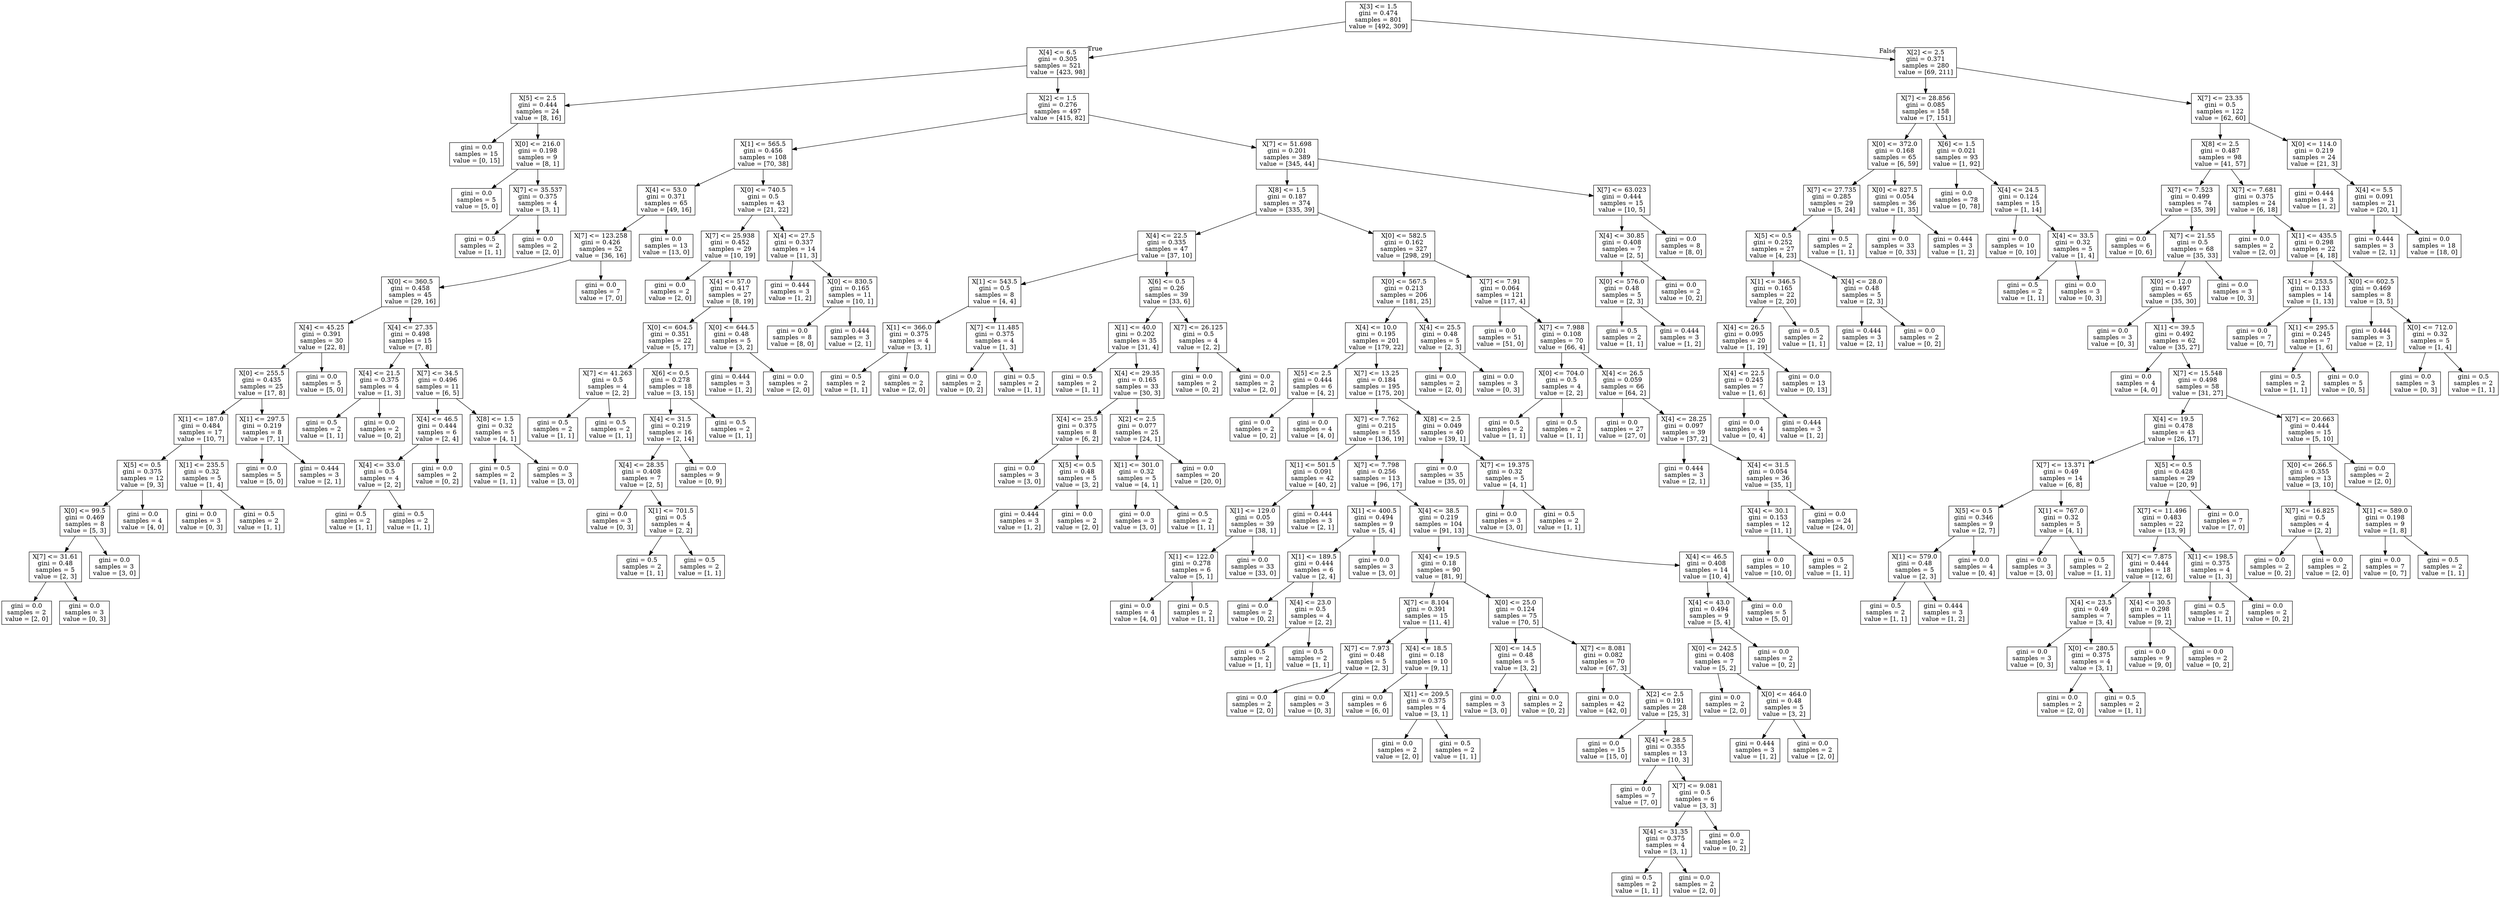 digraph Tree {
node [shape=box] ;
0 [label="X[3] <= 1.5\ngini = 0.474\nsamples = 801\nvalue = [492, 309]"] ;
1 [label="X[4] <= 6.5\ngini = 0.305\nsamples = 521\nvalue = [423, 98]"] ;
0 -> 1 [labeldistance=2.5, labelangle=45, headlabel="True"] ;
2 [label="X[5] <= 2.5\ngini = 0.444\nsamples = 24\nvalue = [8, 16]"] ;
1 -> 2 ;
3 [label="gini = 0.0\nsamples = 15\nvalue = [0, 15]"] ;
2 -> 3 ;
4 [label="X[0] <= 216.0\ngini = 0.198\nsamples = 9\nvalue = [8, 1]"] ;
2 -> 4 ;
5 [label="gini = 0.0\nsamples = 5\nvalue = [5, 0]"] ;
4 -> 5 ;
6 [label="X[7] <= 35.537\ngini = 0.375\nsamples = 4\nvalue = [3, 1]"] ;
4 -> 6 ;
7 [label="gini = 0.5\nsamples = 2\nvalue = [1, 1]"] ;
6 -> 7 ;
8 [label="gini = 0.0\nsamples = 2\nvalue = [2, 0]"] ;
6 -> 8 ;
9 [label="X[2] <= 1.5\ngini = 0.276\nsamples = 497\nvalue = [415, 82]"] ;
1 -> 9 ;
10 [label="X[1] <= 565.5\ngini = 0.456\nsamples = 108\nvalue = [70, 38]"] ;
9 -> 10 ;
11 [label="X[4] <= 53.0\ngini = 0.371\nsamples = 65\nvalue = [49, 16]"] ;
10 -> 11 ;
12 [label="X[7] <= 123.258\ngini = 0.426\nsamples = 52\nvalue = [36, 16]"] ;
11 -> 12 ;
13 [label="X[0] <= 360.5\ngini = 0.458\nsamples = 45\nvalue = [29, 16]"] ;
12 -> 13 ;
14 [label="X[4] <= 45.25\ngini = 0.391\nsamples = 30\nvalue = [22, 8]"] ;
13 -> 14 ;
15 [label="X[0] <= 255.5\ngini = 0.435\nsamples = 25\nvalue = [17, 8]"] ;
14 -> 15 ;
16 [label="X[1] <= 187.0\ngini = 0.484\nsamples = 17\nvalue = [10, 7]"] ;
15 -> 16 ;
17 [label="X[5] <= 0.5\ngini = 0.375\nsamples = 12\nvalue = [9, 3]"] ;
16 -> 17 ;
18 [label="X[0] <= 99.5\ngini = 0.469\nsamples = 8\nvalue = [5, 3]"] ;
17 -> 18 ;
19 [label="X[7] <= 31.61\ngini = 0.48\nsamples = 5\nvalue = [2, 3]"] ;
18 -> 19 ;
20 [label="gini = 0.0\nsamples = 2\nvalue = [2, 0]"] ;
19 -> 20 ;
21 [label="gini = 0.0\nsamples = 3\nvalue = [0, 3]"] ;
19 -> 21 ;
22 [label="gini = 0.0\nsamples = 3\nvalue = [3, 0]"] ;
18 -> 22 ;
23 [label="gini = 0.0\nsamples = 4\nvalue = [4, 0]"] ;
17 -> 23 ;
24 [label="X[1] <= 235.5\ngini = 0.32\nsamples = 5\nvalue = [1, 4]"] ;
16 -> 24 ;
25 [label="gini = 0.0\nsamples = 3\nvalue = [0, 3]"] ;
24 -> 25 ;
26 [label="gini = 0.5\nsamples = 2\nvalue = [1, 1]"] ;
24 -> 26 ;
27 [label="X[1] <= 297.5\ngini = 0.219\nsamples = 8\nvalue = [7, 1]"] ;
15 -> 27 ;
28 [label="gini = 0.0\nsamples = 5\nvalue = [5, 0]"] ;
27 -> 28 ;
29 [label="gini = 0.444\nsamples = 3\nvalue = [2, 1]"] ;
27 -> 29 ;
30 [label="gini = 0.0\nsamples = 5\nvalue = [5, 0]"] ;
14 -> 30 ;
31 [label="X[4] <= 27.35\ngini = 0.498\nsamples = 15\nvalue = [7, 8]"] ;
13 -> 31 ;
32 [label="X[4] <= 21.5\ngini = 0.375\nsamples = 4\nvalue = [1, 3]"] ;
31 -> 32 ;
33 [label="gini = 0.5\nsamples = 2\nvalue = [1, 1]"] ;
32 -> 33 ;
34 [label="gini = 0.0\nsamples = 2\nvalue = [0, 2]"] ;
32 -> 34 ;
35 [label="X[7] <= 34.5\ngini = 0.496\nsamples = 11\nvalue = [6, 5]"] ;
31 -> 35 ;
36 [label="X[4] <= 46.5\ngini = 0.444\nsamples = 6\nvalue = [2, 4]"] ;
35 -> 36 ;
37 [label="X[4] <= 33.0\ngini = 0.5\nsamples = 4\nvalue = [2, 2]"] ;
36 -> 37 ;
38 [label="gini = 0.5\nsamples = 2\nvalue = [1, 1]"] ;
37 -> 38 ;
39 [label="gini = 0.5\nsamples = 2\nvalue = [1, 1]"] ;
37 -> 39 ;
40 [label="gini = 0.0\nsamples = 2\nvalue = [0, 2]"] ;
36 -> 40 ;
41 [label="X[8] <= 1.5\ngini = 0.32\nsamples = 5\nvalue = [4, 1]"] ;
35 -> 41 ;
42 [label="gini = 0.5\nsamples = 2\nvalue = [1, 1]"] ;
41 -> 42 ;
43 [label="gini = 0.0\nsamples = 3\nvalue = [3, 0]"] ;
41 -> 43 ;
44 [label="gini = 0.0\nsamples = 7\nvalue = [7, 0]"] ;
12 -> 44 ;
45 [label="gini = 0.0\nsamples = 13\nvalue = [13, 0]"] ;
11 -> 45 ;
46 [label="X[0] <= 740.5\ngini = 0.5\nsamples = 43\nvalue = [21, 22]"] ;
10 -> 46 ;
47 [label="X[7] <= 25.938\ngini = 0.452\nsamples = 29\nvalue = [10, 19]"] ;
46 -> 47 ;
48 [label="gini = 0.0\nsamples = 2\nvalue = [2, 0]"] ;
47 -> 48 ;
49 [label="X[4] <= 57.0\ngini = 0.417\nsamples = 27\nvalue = [8, 19]"] ;
47 -> 49 ;
50 [label="X[0] <= 604.5\ngini = 0.351\nsamples = 22\nvalue = [5, 17]"] ;
49 -> 50 ;
51 [label="X[7] <= 41.263\ngini = 0.5\nsamples = 4\nvalue = [2, 2]"] ;
50 -> 51 ;
52 [label="gini = 0.5\nsamples = 2\nvalue = [1, 1]"] ;
51 -> 52 ;
53 [label="gini = 0.5\nsamples = 2\nvalue = [1, 1]"] ;
51 -> 53 ;
54 [label="X[6] <= 0.5\ngini = 0.278\nsamples = 18\nvalue = [3, 15]"] ;
50 -> 54 ;
55 [label="X[4] <= 31.5\ngini = 0.219\nsamples = 16\nvalue = [2, 14]"] ;
54 -> 55 ;
56 [label="X[4] <= 28.35\ngini = 0.408\nsamples = 7\nvalue = [2, 5]"] ;
55 -> 56 ;
57 [label="gini = 0.0\nsamples = 3\nvalue = [0, 3]"] ;
56 -> 57 ;
58 [label="X[1] <= 701.5\ngini = 0.5\nsamples = 4\nvalue = [2, 2]"] ;
56 -> 58 ;
59 [label="gini = 0.5\nsamples = 2\nvalue = [1, 1]"] ;
58 -> 59 ;
60 [label="gini = 0.5\nsamples = 2\nvalue = [1, 1]"] ;
58 -> 60 ;
61 [label="gini = 0.0\nsamples = 9\nvalue = [0, 9]"] ;
55 -> 61 ;
62 [label="gini = 0.5\nsamples = 2\nvalue = [1, 1]"] ;
54 -> 62 ;
63 [label="X[0] <= 644.5\ngini = 0.48\nsamples = 5\nvalue = [3, 2]"] ;
49 -> 63 ;
64 [label="gini = 0.444\nsamples = 3\nvalue = [1, 2]"] ;
63 -> 64 ;
65 [label="gini = 0.0\nsamples = 2\nvalue = [2, 0]"] ;
63 -> 65 ;
66 [label="X[4] <= 27.5\ngini = 0.337\nsamples = 14\nvalue = [11, 3]"] ;
46 -> 66 ;
67 [label="gini = 0.444\nsamples = 3\nvalue = [1, 2]"] ;
66 -> 67 ;
68 [label="X[0] <= 830.5\ngini = 0.165\nsamples = 11\nvalue = [10, 1]"] ;
66 -> 68 ;
69 [label="gini = 0.0\nsamples = 8\nvalue = [8, 0]"] ;
68 -> 69 ;
70 [label="gini = 0.444\nsamples = 3\nvalue = [2, 1]"] ;
68 -> 70 ;
71 [label="X[7] <= 51.698\ngini = 0.201\nsamples = 389\nvalue = [345, 44]"] ;
9 -> 71 ;
72 [label="X[8] <= 1.5\ngini = 0.187\nsamples = 374\nvalue = [335, 39]"] ;
71 -> 72 ;
73 [label="X[4] <= 22.5\ngini = 0.335\nsamples = 47\nvalue = [37, 10]"] ;
72 -> 73 ;
74 [label="X[1] <= 543.5\ngini = 0.5\nsamples = 8\nvalue = [4, 4]"] ;
73 -> 74 ;
75 [label="X[1] <= 366.0\ngini = 0.375\nsamples = 4\nvalue = [3, 1]"] ;
74 -> 75 ;
76 [label="gini = 0.5\nsamples = 2\nvalue = [1, 1]"] ;
75 -> 76 ;
77 [label="gini = 0.0\nsamples = 2\nvalue = [2, 0]"] ;
75 -> 77 ;
78 [label="X[7] <= 11.485\ngini = 0.375\nsamples = 4\nvalue = [1, 3]"] ;
74 -> 78 ;
79 [label="gini = 0.0\nsamples = 2\nvalue = [0, 2]"] ;
78 -> 79 ;
80 [label="gini = 0.5\nsamples = 2\nvalue = [1, 1]"] ;
78 -> 80 ;
81 [label="X[6] <= 0.5\ngini = 0.26\nsamples = 39\nvalue = [33, 6]"] ;
73 -> 81 ;
82 [label="X[1] <= 40.0\ngini = 0.202\nsamples = 35\nvalue = [31, 4]"] ;
81 -> 82 ;
83 [label="gini = 0.5\nsamples = 2\nvalue = [1, 1]"] ;
82 -> 83 ;
84 [label="X[4] <= 29.35\ngini = 0.165\nsamples = 33\nvalue = [30, 3]"] ;
82 -> 84 ;
85 [label="X[4] <= 25.5\ngini = 0.375\nsamples = 8\nvalue = [6, 2]"] ;
84 -> 85 ;
86 [label="gini = 0.0\nsamples = 3\nvalue = [3, 0]"] ;
85 -> 86 ;
87 [label="X[5] <= 0.5\ngini = 0.48\nsamples = 5\nvalue = [3, 2]"] ;
85 -> 87 ;
88 [label="gini = 0.444\nsamples = 3\nvalue = [1, 2]"] ;
87 -> 88 ;
89 [label="gini = 0.0\nsamples = 2\nvalue = [2, 0]"] ;
87 -> 89 ;
90 [label="X[2] <= 2.5\ngini = 0.077\nsamples = 25\nvalue = [24, 1]"] ;
84 -> 90 ;
91 [label="X[1] <= 301.0\ngini = 0.32\nsamples = 5\nvalue = [4, 1]"] ;
90 -> 91 ;
92 [label="gini = 0.0\nsamples = 3\nvalue = [3, 0]"] ;
91 -> 92 ;
93 [label="gini = 0.5\nsamples = 2\nvalue = [1, 1]"] ;
91 -> 93 ;
94 [label="gini = 0.0\nsamples = 20\nvalue = [20, 0]"] ;
90 -> 94 ;
95 [label="X[7] <= 26.125\ngini = 0.5\nsamples = 4\nvalue = [2, 2]"] ;
81 -> 95 ;
96 [label="gini = 0.0\nsamples = 2\nvalue = [0, 2]"] ;
95 -> 96 ;
97 [label="gini = 0.0\nsamples = 2\nvalue = [2, 0]"] ;
95 -> 97 ;
98 [label="X[0] <= 582.5\ngini = 0.162\nsamples = 327\nvalue = [298, 29]"] ;
72 -> 98 ;
99 [label="X[0] <= 567.5\ngini = 0.213\nsamples = 206\nvalue = [181, 25]"] ;
98 -> 99 ;
100 [label="X[4] <= 10.0\ngini = 0.195\nsamples = 201\nvalue = [179, 22]"] ;
99 -> 100 ;
101 [label="X[5] <= 2.5\ngini = 0.444\nsamples = 6\nvalue = [4, 2]"] ;
100 -> 101 ;
102 [label="gini = 0.0\nsamples = 2\nvalue = [0, 2]"] ;
101 -> 102 ;
103 [label="gini = 0.0\nsamples = 4\nvalue = [4, 0]"] ;
101 -> 103 ;
104 [label="X[7] <= 13.25\ngini = 0.184\nsamples = 195\nvalue = [175, 20]"] ;
100 -> 104 ;
105 [label="X[7] <= 7.762\ngini = 0.215\nsamples = 155\nvalue = [136, 19]"] ;
104 -> 105 ;
106 [label="X[1] <= 501.5\ngini = 0.091\nsamples = 42\nvalue = [40, 2]"] ;
105 -> 106 ;
107 [label="X[1] <= 129.0\ngini = 0.05\nsamples = 39\nvalue = [38, 1]"] ;
106 -> 107 ;
108 [label="X[1] <= 122.0\ngini = 0.278\nsamples = 6\nvalue = [5, 1]"] ;
107 -> 108 ;
109 [label="gini = 0.0\nsamples = 4\nvalue = [4, 0]"] ;
108 -> 109 ;
110 [label="gini = 0.5\nsamples = 2\nvalue = [1, 1]"] ;
108 -> 110 ;
111 [label="gini = 0.0\nsamples = 33\nvalue = [33, 0]"] ;
107 -> 111 ;
112 [label="gini = 0.444\nsamples = 3\nvalue = [2, 1]"] ;
106 -> 112 ;
113 [label="X[7] <= 7.798\ngini = 0.256\nsamples = 113\nvalue = [96, 17]"] ;
105 -> 113 ;
114 [label="X[1] <= 400.5\ngini = 0.494\nsamples = 9\nvalue = [5, 4]"] ;
113 -> 114 ;
115 [label="X[1] <= 189.5\ngini = 0.444\nsamples = 6\nvalue = [2, 4]"] ;
114 -> 115 ;
116 [label="gini = 0.0\nsamples = 2\nvalue = [0, 2]"] ;
115 -> 116 ;
117 [label="X[4] <= 23.0\ngini = 0.5\nsamples = 4\nvalue = [2, 2]"] ;
115 -> 117 ;
118 [label="gini = 0.5\nsamples = 2\nvalue = [1, 1]"] ;
117 -> 118 ;
119 [label="gini = 0.5\nsamples = 2\nvalue = [1, 1]"] ;
117 -> 119 ;
120 [label="gini = 0.0\nsamples = 3\nvalue = [3, 0]"] ;
114 -> 120 ;
121 [label="X[4] <= 38.5\ngini = 0.219\nsamples = 104\nvalue = [91, 13]"] ;
113 -> 121 ;
122 [label="X[4] <= 19.5\ngini = 0.18\nsamples = 90\nvalue = [81, 9]"] ;
121 -> 122 ;
123 [label="X[7] <= 8.104\ngini = 0.391\nsamples = 15\nvalue = [11, 4]"] ;
122 -> 123 ;
124 [label="X[7] <= 7.973\ngini = 0.48\nsamples = 5\nvalue = [2, 3]"] ;
123 -> 124 ;
125 [label="gini = 0.0\nsamples = 2\nvalue = [2, 0]"] ;
124 -> 125 ;
126 [label="gini = 0.0\nsamples = 3\nvalue = [0, 3]"] ;
124 -> 126 ;
127 [label="X[4] <= 18.5\ngini = 0.18\nsamples = 10\nvalue = [9, 1]"] ;
123 -> 127 ;
128 [label="gini = 0.0\nsamples = 6\nvalue = [6, 0]"] ;
127 -> 128 ;
129 [label="X[1] <= 209.5\ngini = 0.375\nsamples = 4\nvalue = [3, 1]"] ;
127 -> 129 ;
130 [label="gini = 0.0\nsamples = 2\nvalue = [2, 0]"] ;
129 -> 130 ;
131 [label="gini = 0.5\nsamples = 2\nvalue = [1, 1]"] ;
129 -> 131 ;
132 [label="X[0] <= 25.0\ngini = 0.124\nsamples = 75\nvalue = [70, 5]"] ;
122 -> 132 ;
133 [label="X[0] <= 14.5\ngini = 0.48\nsamples = 5\nvalue = [3, 2]"] ;
132 -> 133 ;
134 [label="gini = 0.0\nsamples = 3\nvalue = [3, 0]"] ;
133 -> 134 ;
135 [label="gini = 0.0\nsamples = 2\nvalue = [0, 2]"] ;
133 -> 135 ;
136 [label="X[7] <= 8.081\ngini = 0.082\nsamples = 70\nvalue = [67, 3]"] ;
132 -> 136 ;
137 [label="gini = 0.0\nsamples = 42\nvalue = [42, 0]"] ;
136 -> 137 ;
138 [label="X[2] <= 2.5\ngini = 0.191\nsamples = 28\nvalue = [25, 3]"] ;
136 -> 138 ;
139 [label="gini = 0.0\nsamples = 15\nvalue = [15, 0]"] ;
138 -> 139 ;
140 [label="X[4] <= 28.5\ngini = 0.355\nsamples = 13\nvalue = [10, 3]"] ;
138 -> 140 ;
141 [label="gini = 0.0\nsamples = 7\nvalue = [7, 0]"] ;
140 -> 141 ;
142 [label="X[7] <= 9.081\ngini = 0.5\nsamples = 6\nvalue = [3, 3]"] ;
140 -> 142 ;
143 [label="X[4] <= 31.35\ngini = 0.375\nsamples = 4\nvalue = [3, 1]"] ;
142 -> 143 ;
144 [label="gini = 0.5\nsamples = 2\nvalue = [1, 1]"] ;
143 -> 144 ;
145 [label="gini = 0.0\nsamples = 2\nvalue = [2, 0]"] ;
143 -> 145 ;
146 [label="gini = 0.0\nsamples = 2\nvalue = [0, 2]"] ;
142 -> 146 ;
147 [label="X[4] <= 46.5\ngini = 0.408\nsamples = 14\nvalue = [10, 4]"] ;
121 -> 147 ;
148 [label="X[4] <= 43.0\ngini = 0.494\nsamples = 9\nvalue = [5, 4]"] ;
147 -> 148 ;
149 [label="X[0] <= 242.5\ngini = 0.408\nsamples = 7\nvalue = [5, 2]"] ;
148 -> 149 ;
150 [label="gini = 0.0\nsamples = 2\nvalue = [2, 0]"] ;
149 -> 150 ;
151 [label="X[0] <= 464.0\ngini = 0.48\nsamples = 5\nvalue = [3, 2]"] ;
149 -> 151 ;
152 [label="gini = 0.444\nsamples = 3\nvalue = [1, 2]"] ;
151 -> 152 ;
153 [label="gini = 0.0\nsamples = 2\nvalue = [2, 0]"] ;
151 -> 153 ;
154 [label="gini = 0.0\nsamples = 2\nvalue = [0, 2]"] ;
148 -> 154 ;
155 [label="gini = 0.0\nsamples = 5\nvalue = [5, 0]"] ;
147 -> 155 ;
156 [label="X[8] <= 2.5\ngini = 0.049\nsamples = 40\nvalue = [39, 1]"] ;
104 -> 156 ;
157 [label="gini = 0.0\nsamples = 35\nvalue = [35, 0]"] ;
156 -> 157 ;
158 [label="X[7] <= 19.375\ngini = 0.32\nsamples = 5\nvalue = [4, 1]"] ;
156 -> 158 ;
159 [label="gini = 0.0\nsamples = 3\nvalue = [3, 0]"] ;
158 -> 159 ;
160 [label="gini = 0.5\nsamples = 2\nvalue = [1, 1]"] ;
158 -> 160 ;
161 [label="X[4] <= 25.5\ngini = 0.48\nsamples = 5\nvalue = [2, 3]"] ;
99 -> 161 ;
162 [label="gini = 0.0\nsamples = 2\nvalue = [2, 0]"] ;
161 -> 162 ;
163 [label="gini = 0.0\nsamples = 3\nvalue = [0, 3]"] ;
161 -> 163 ;
164 [label="X[7] <= 7.91\ngini = 0.064\nsamples = 121\nvalue = [117, 4]"] ;
98 -> 164 ;
165 [label="gini = 0.0\nsamples = 51\nvalue = [51, 0]"] ;
164 -> 165 ;
166 [label="X[7] <= 7.988\ngini = 0.108\nsamples = 70\nvalue = [66, 4]"] ;
164 -> 166 ;
167 [label="X[0] <= 704.0\ngini = 0.5\nsamples = 4\nvalue = [2, 2]"] ;
166 -> 167 ;
168 [label="gini = 0.5\nsamples = 2\nvalue = [1, 1]"] ;
167 -> 168 ;
169 [label="gini = 0.5\nsamples = 2\nvalue = [1, 1]"] ;
167 -> 169 ;
170 [label="X[4] <= 26.5\ngini = 0.059\nsamples = 66\nvalue = [64, 2]"] ;
166 -> 170 ;
171 [label="gini = 0.0\nsamples = 27\nvalue = [27, 0]"] ;
170 -> 171 ;
172 [label="X[4] <= 28.25\ngini = 0.097\nsamples = 39\nvalue = [37, 2]"] ;
170 -> 172 ;
173 [label="gini = 0.444\nsamples = 3\nvalue = [2, 1]"] ;
172 -> 173 ;
174 [label="X[4] <= 31.5\ngini = 0.054\nsamples = 36\nvalue = [35, 1]"] ;
172 -> 174 ;
175 [label="X[4] <= 30.1\ngini = 0.153\nsamples = 12\nvalue = [11, 1]"] ;
174 -> 175 ;
176 [label="gini = 0.0\nsamples = 10\nvalue = [10, 0]"] ;
175 -> 176 ;
177 [label="gini = 0.5\nsamples = 2\nvalue = [1, 1]"] ;
175 -> 177 ;
178 [label="gini = 0.0\nsamples = 24\nvalue = [24, 0]"] ;
174 -> 178 ;
179 [label="X[7] <= 63.023\ngini = 0.444\nsamples = 15\nvalue = [10, 5]"] ;
71 -> 179 ;
180 [label="X[4] <= 30.85\ngini = 0.408\nsamples = 7\nvalue = [2, 5]"] ;
179 -> 180 ;
181 [label="X[0] <= 576.0\ngini = 0.48\nsamples = 5\nvalue = [2, 3]"] ;
180 -> 181 ;
182 [label="gini = 0.5\nsamples = 2\nvalue = [1, 1]"] ;
181 -> 182 ;
183 [label="gini = 0.444\nsamples = 3\nvalue = [1, 2]"] ;
181 -> 183 ;
184 [label="gini = 0.0\nsamples = 2\nvalue = [0, 2]"] ;
180 -> 184 ;
185 [label="gini = 0.0\nsamples = 8\nvalue = [8, 0]"] ;
179 -> 185 ;
186 [label="X[2] <= 2.5\ngini = 0.371\nsamples = 280\nvalue = [69, 211]"] ;
0 -> 186 [labeldistance=2.5, labelangle=-45, headlabel="False"] ;
187 [label="X[7] <= 28.856\ngini = 0.085\nsamples = 158\nvalue = [7, 151]"] ;
186 -> 187 ;
188 [label="X[0] <= 372.0\ngini = 0.168\nsamples = 65\nvalue = [6, 59]"] ;
187 -> 188 ;
189 [label="X[7] <= 27.735\ngini = 0.285\nsamples = 29\nvalue = [5, 24]"] ;
188 -> 189 ;
190 [label="X[5] <= 0.5\ngini = 0.252\nsamples = 27\nvalue = [4, 23]"] ;
189 -> 190 ;
191 [label="X[1] <= 346.5\ngini = 0.165\nsamples = 22\nvalue = [2, 20]"] ;
190 -> 191 ;
192 [label="X[4] <= 26.5\ngini = 0.095\nsamples = 20\nvalue = [1, 19]"] ;
191 -> 192 ;
193 [label="X[4] <= 22.5\ngini = 0.245\nsamples = 7\nvalue = [1, 6]"] ;
192 -> 193 ;
194 [label="gini = 0.0\nsamples = 4\nvalue = [0, 4]"] ;
193 -> 194 ;
195 [label="gini = 0.444\nsamples = 3\nvalue = [1, 2]"] ;
193 -> 195 ;
196 [label="gini = 0.0\nsamples = 13\nvalue = [0, 13]"] ;
192 -> 196 ;
197 [label="gini = 0.5\nsamples = 2\nvalue = [1, 1]"] ;
191 -> 197 ;
198 [label="X[4] <= 28.0\ngini = 0.48\nsamples = 5\nvalue = [2, 3]"] ;
190 -> 198 ;
199 [label="gini = 0.444\nsamples = 3\nvalue = [2, 1]"] ;
198 -> 199 ;
200 [label="gini = 0.0\nsamples = 2\nvalue = [0, 2]"] ;
198 -> 200 ;
201 [label="gini = 0.5\nsamples = 2\nvalue = [1, 1]"] ;
189 -> 201 ;
202 [label="X[0] <= 827.5\ngini = 0.054\nsamples = 36\nvalue = [1, 35]"] ;
188 -> 202 ;
203 [label="gini = 0.0\nsamples = 33\nvalue = [0, 33]"] ;
202 -> 203 ;
204 [label="gini = 0.444\nsamples = 3\nvalue = [1, 2]"] ;
202 -> 204 ;
205 [label="X[6] <= 1.5\ngini = 0.021\nsamples = 93\nvalue = [1, 92]"] ;
187 -> 205 ;
206 [label="gini = 0.0\nsamples = 78\nvalue = [0, 78]"] ;
205 -> 206 ;
207 [label="X[4] <= 24.5\ngini = 0.124\nsamples = 15\nvalue = [1, 14]"] ;
205 -> 207 ;
208 [label="gini = 0.0\nsamples = 10\nvalue = [0, 10]"] ;
207 -> 208 ;
209 [label="X[4] <= 33.5\ngini = 0.32\nsamples = 5\nvalue = [1, 4]"] ;
207 -> 209 ;
210 [label="gini = 0.5\nsamples = 2\nvalue = [1, 1]"] ;
209 -> 210 ;
211 [label="gini = 0.0\nsamples = 3\nvalue = [0, 3]"] ;
209 -> 211 ;
212 [label="X[7] <= 23.35\ngini = 0.5\nsamples = 122\nvalue = [62, 60]"] ;
186 -> 212 ;
213 [label="X[8] <= 2.5\ngini = 0.487\nsamples = 98\nvalue = [41, 57]"] ;
212 -> 213 ;
214 [label="X[7] <= 7.523\ngini = 0.499\nsamples = 74\nvalue = [35, 39]"] ;
213 -> 214 ;
215 [label="gini = 0.0\nsamples = 6\nvalue = [0, 6]"] ;
214 -> 215 ;
216 [label="X[7] <= 21.55\ngini = 0.5\nsamples = 68\nvalue = [35, 33]"] ;
214 -> 216 ;
217 [label="X[0] <= 12.0\ngini = 0.497\nsamples = 65\nvalue = [35, 30]"] ;
216 -> 217 ;
218 [label="gini = 0.0\nsamples = 3\nvalue = [0, 3]"] ;
217 -> 218 ;
219 [label="X[1] <= 39.5\ngini = 0.492\nsamples = 62\nvalue = [35, 27]"] ;
217 -> 219 ;
220 [label="gini = 0.0\nsamples = 4\nvalue = [4, 0]"] ;
219 -> 220 ;
221 [label="X[7] <= 15.548\ngini = 0.498\nsamples = 58\nvalue = [31, 27]"] ;
219 -> 221 ;
222 [label="X[4] <= 19.5\ngini = 0.478\nsamples = 43\nvalue = [26, 17]"] ;
221 -> 222 ;
223 [label="X[7] <= 13.371\ngini = 0.49\nsamples = 14\nvalue = [6, 8]"] ;
222 -> 223 ;
224 [label="X[5] <= 0.5\ngini = 0.346\nsamples = 9\nvalue = [2, 7]"] ;
223 -> 224 ;
225 [label="X[1] <= 579.0\ngini = 0.48\nsamples = 5\nvalue = [2, 3]"] ;
224 -> 225 ;
226 [label="gini = 0.5\nsamples = 2\nvalue = [1, 1]"] ;
225 -> 226 ;
227 [label="gini = 0.444\nsamples = 3\nvalue = [1, 2]"] ;
225 -> 227 ;
228 [label="gini = 0.0\nsamples = 4\nvalue = [0, 4]"] ;
224 -> 228 ;
229 [label="X[1] <= 767.0\ngini = 0.32\nsamples = 5\nvalue = [4, 1]"] ;
223 -> 229 ;
230 [label="gini = 0.0\nsamples = 3\nvalue = [3, 0]"] ;
229 -> 230 ;
231 [label="gini = 0.5\nsamples = 2\nvalue = [1, 1]"] ;
229 -> 231 ;
232 [label="X[5] <= 0.5\ngini = 0.428\nsamples = 29\nvalue = [20, 9]"] ;
222 -> 232 ;
233 [label="X[7] <= 11.496\ngini = 0.483\nsamples = 22\nvalue = [13, 9]"] ;
232 -> 233 ;
234 [label="X[7] <= 7.875\ngini = 0.444\nsamples = 18\nvalue = [12, 6]"] ;
233 -> 234 ;
235 [label="X[4] <= 23.5\ngini = 0.49\nsamples = 7\nvalue = [3, 4]"] ;
234 -> 235 ;
236 [label="gini = 0.0\nsamples = 3\nvalue = [0, 3]"] ;
235 -> 236 ;
237 [label="X[0] <= 280.5\ngini = 0.375\nsamples = 4\nvalue = [3, 1]"] ;
235 -> 237 ;
238 [label="gini = 0.0\nsamples = 2\nvalue = [2, 0]"] ;
237 -> 238 ;
239 [label="gini = 0.5\nsamples = 2\nvalue = [1, 1]"] ;
237 -> 239 ;
240 [label="X[4] <= 30.5\ngini = 0.298\nsamples = 11\nvalue = [9, 2]"] ;
234 -> 240 ;
241 [label="gini = 0.0\nsamples = 9\nvalue = [9, 0]"] ;
240 -> 241 ;
242 [label="gini = 0.0\nsamples = 2\nvalue = [0, 2]"] ;
240 -> 242 ;
243 [label="X[1] <= 198.5\ngini = 0.375\nsamples = 4\nvalue = [1, 3]"] ;
233 -> 243 ;
244 [label="gini = 0.5\nsamples = 2\nvalue = [1, 1]"] ;
243 -> 244 ;
245 [label="gini = 0.0\nsamples = 2\nvalue = [0, 2]"] ;
243 -> 245 ;
246 [label="gini = 0.0\nsamples = 7\nvalue = [7, 0]"] ;
232 -> 246 ;
247 [label="X[7] <= 20.663\ngini = 0.444\nsamples = 15\nvalue = [5, 10]"] ;
221 -> 247 ;
248 [label="X[0] <= 266.5\ngini = 0.355\nsamples = 13\nvalue = [3, 10]"] ;
247 -> 248 ;
249 [label="X[7] <= 16.825\ngini = 0.5\nsamples = 4\nvalue = [2, 2]"] ;
248 -> 249 ;
250 [label="gini = 0.0\nsamples = 2\nvalue = [0, 2]"] ;
249 -> 250 ;
251 [label="gini = 0.0\nsamples = 2\nvalue = [2, 0]"] ;
249 -> 251 ;
252 [label="X[1] <= 589.0\ngini = 0.198\nsamples = 9\nvalue = [1, 8]"] ;
248 -> 252 ;
253 [label="gini = 0.0\nsamples = 7\nvalue = [0, 7]"] ;
252 -> 253 ;
254 [label="gini = 0.5\nsamples = 2\nvalue = [1, 1]"] ;
252 -> 254 ;
255 [label="gini = 0.0\nsamples = 2\nvalue = [2, 0]"] ;
247 -> 255 ;
256 [label="gini = 0.0\nsamples = 3\nvalue = [0, 3]"] ;
216 -> 256 ;
257 [label="X[7] <= 7.681\ngini = 0.375\nsamples = 24\nvalue = [6, 18]"] ;
213 -> 257 ;
258 [label="gini = 0.0\nsamples = 2\nvalue = [2, 0]"] ;
257 -> 258 ;
259 [label="X[1] <= 435.5\ngini = 0.298\nsamples = 22\nvalue = [4, 18]"] ;
257 -> 259 ;
260 [label="X[1] <= 253.5\ngini = 0.133\nsamples = 14\nvalue = [1, 13]"] ;
259 -> 260 ;
261 [label="gini = 0.0\nsamples = 7\nvalue = [0, 7]"] ;
260 -> 261 ;
262 [label="X[1] <= 295.5\ngini = 0.245\nsamples = 7\nvalue = [1, 6]"] ;
260 -> 262 ;
263 [label="gini = 0.5\nsamples = 2\nvalue = [1, 1]"] ;
262 -> 263 ;
264 [label="gini = 0.0\nsamples = 5\nvalue = [0, 5]"] ;
262 -> 264 ;
265 [label="X[0] <= 602.5\ngini = 0.469\nsamples = 8\nvalue = [3, 5]"] ;
259 -> 265 ;
266 [label="gini = 0.444\nsamples = 3\nvalue = [2, 1]"] ;
265 -> 266 ;
267 [label="X[0] <= 712.0\ngini = 0.32\nsamples = 5\nvalue = [1, 4]"] ;
265 -> 267 ;
268 [label="gini = 0.0\nsamples = 3\nvalue = [0, 3]"] ;
267 -> 268 ;
269 [label="gini = 0.5\nsamples = 2\nvalue = [1, 1]"] ;
267 -> 269 ;
270 [label="X[0] <= 114.0\ngini = 0.219\nsamples = 24\nvalue = [21, 3]"] ;
212 -> 270 ;
271 [label="gini = 0.444\nsamples = 3\nvalue = [1, 2]"] ;
270 -> 271 ;
272 [label="X[4] <= 5.5\ngini = 0.091\nsamples = 21\nvalue = [20, 1]"] ;
270 -> 272 ;
273 [label="gini = 0.444\nsamples = 3\nvalue = [2, 1]"] ;
272 -> 273 ;
274 [label="gini = 0.0\nsamples = 18\nvalue = [18, 0]"] ;
272 -> 274 ;
}